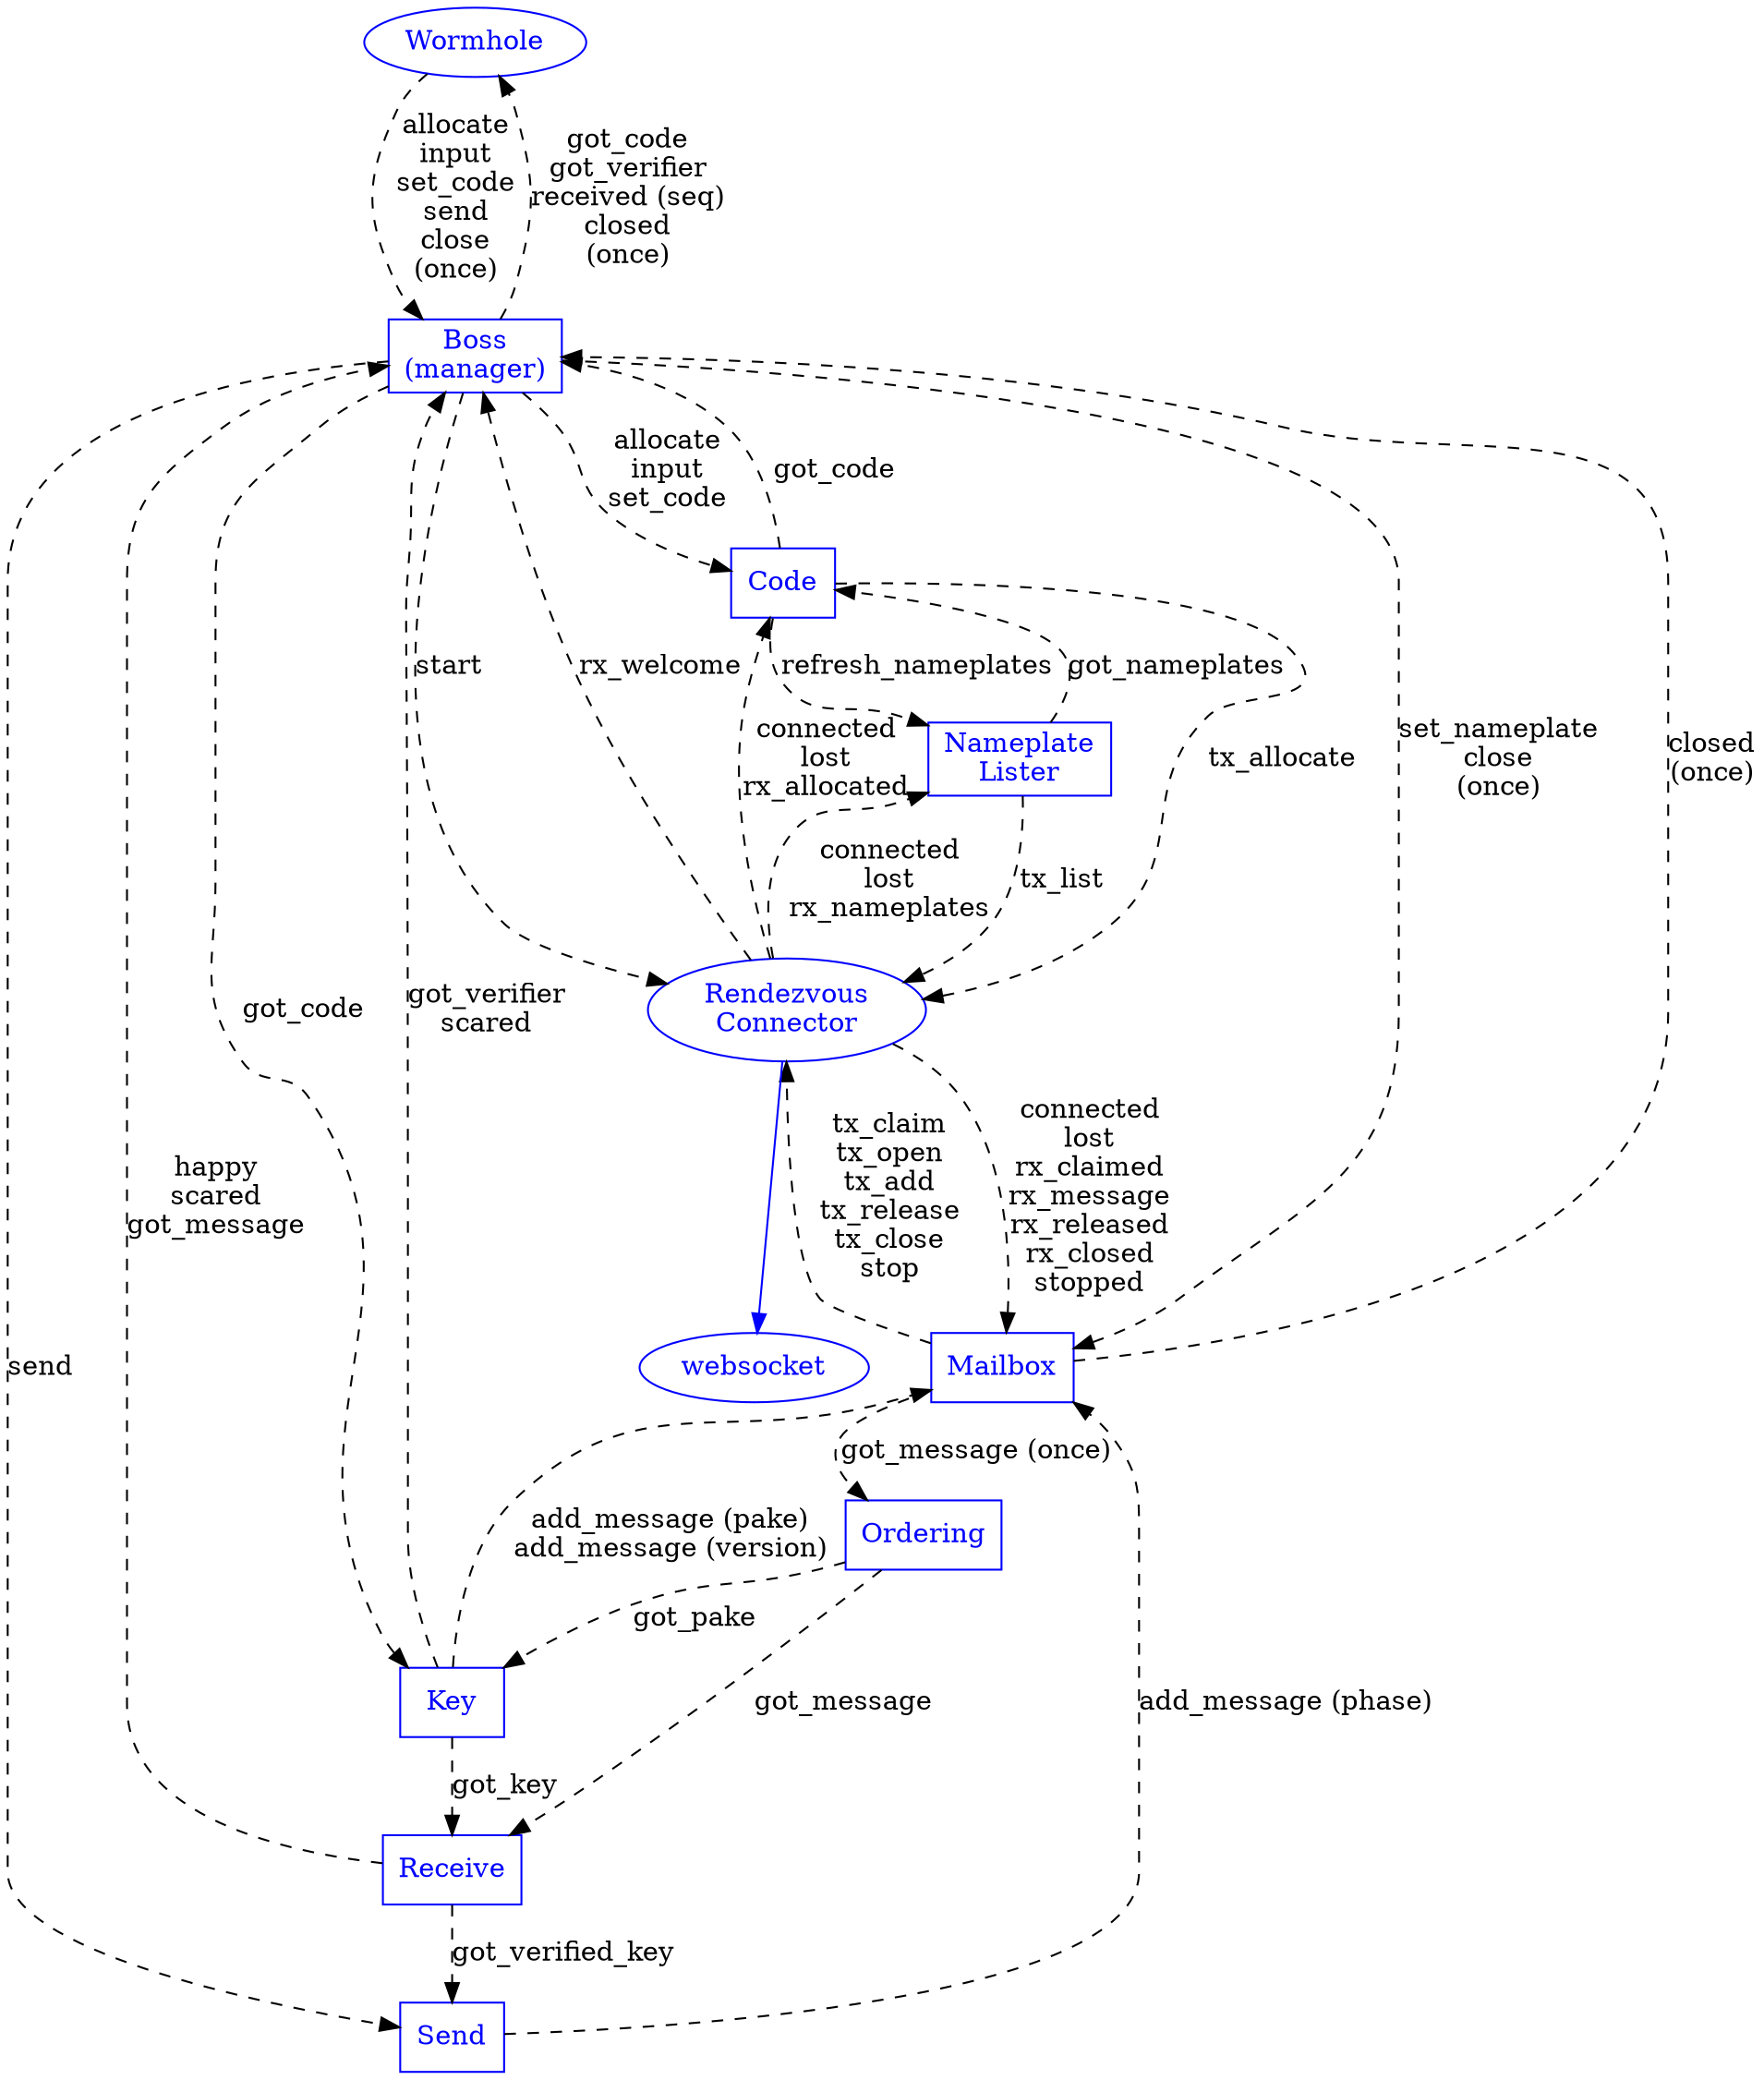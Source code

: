 digraph {
        Wormhole [shape="oval" color="blue" fontcolor="blue"]
        Boss [shape="box" label="Boss\n(manager)"
                  color="blue" fontcolor="blue"]
        Mailbox [shape="box" color="blue" fontcolor="blue"]
        Connection [label="Rendezvous\nConnector"
                    shape="oval" color="blue" fontcolor="blue"]
        websocket [color="blue" fontcolor="blue"]
        Order [shape="box" label="Ordering" color="blue" fontcolor="blue"]
        Key [shape="box" label="Key" color="blue" fontcolor="blue"]
        Send [shape="box" label="Send" color="blue" fontcolor="blue"]
        Receive [shape="box" label="Receive" color="blue" fontcolor="blue"]
        Code [shape="box" label="Code" color="blue" fontcolor="blue"]
        Nameplates [shape="box" label="Nameplate\nLister"
                    color="blue" fontcolor="blue"
                    ]

        Connection -> websocket [color="blue"]
        #Connection -> Order [color="blue"]

        Wormhole -> Boss [style="dashed" label="allocate\ninput\nset_code\nsend\nclose\n(once)"]
        #Wormhole -> Boss [color="blue"]
        Boss -> Wormhole [style="dashed" label="got_code\ngot_verifier\nreceived (seq)\nclosed\n(once)"]

        #Boss -> Connection [color="blue"]
        Boss -> Connection [style="dashed" label="start"]
        Connection -> Boss [style="dashed" label="rx_welcome"]

        Boss -> Send [style="dashed" label="send"]

        Boss -> Mailbox [style="dashed"
                             label="set_nameplate\nclose\n(once)"
                             ]
        #Boss -> Mailbox [color="blue"]
        Mailbox -> Boss [style="dashed" label="closed\n(once)"]
        Mailbox -> Order [style="dashed" label="got_message (once)"]
        Boss -> Key [style="dashed" label="got_code"]
        Key -> Boss [style="dashed" label="got_verifier\nscared"]
        Order -> Key [style="dashed" label="got_pake"]
        Order -> Receive [style="dashed" label="got_message"]
        #Boss -> Key [color="blue"]
        Key -> Mailbox [style="dashed" label="add_message (pake)\nadd_message (version)"]
        Receive -> Send [style="dashed" label="got_verified_key"]
        Send -> Mailbox [style="dashed" label="add_message (phase)"]

        Key -> Receive [style="dashed" label="got_key"]
        Receive -> Boss [style="dashed"
                             label="happy\nscared\ngot_message"]

        Mailbox -> Connection [style="dashed"
                               label="tx_claim\ntx_open\ntx_add\ntx_release\ntx_close\nstop"
                               ]
        Connection -> Mailbox [style="dashed"
                               label="connected\nlost\nrx_claimed\nrx_message\nrx_released\nrx_closed\nstopped"]

        Connection -> Nameplates [style="dashed"
                                  label="connected\nlost\nrx_nameplates"
                                  ]
        Nameplates -> Connection [style="dashed"
                                  label="tx_list"
                                  ]

        #Boss -> Code [color="blue"]
        Connection -> Code [style="dashed"
                            label="connected\nlost\nrx_allocated"]
        Code -> Connection [style="dashed"
                            label="tx_allocate"
                            ]
        Nameplates -> Code [style="dashed"
                            label="got_nameplates"
                            ]
        #Code -> Nameplates [color="blue"]
        Code -> Nameplates [style="dashed"
                            label="refresh_nameplates"
                            ]
        Boss -> Code [style="dashed"
                      label="allocate\ninput\nset_code"]
        Code -> Boss [style="dashed"
                      label="got_code"]


}
